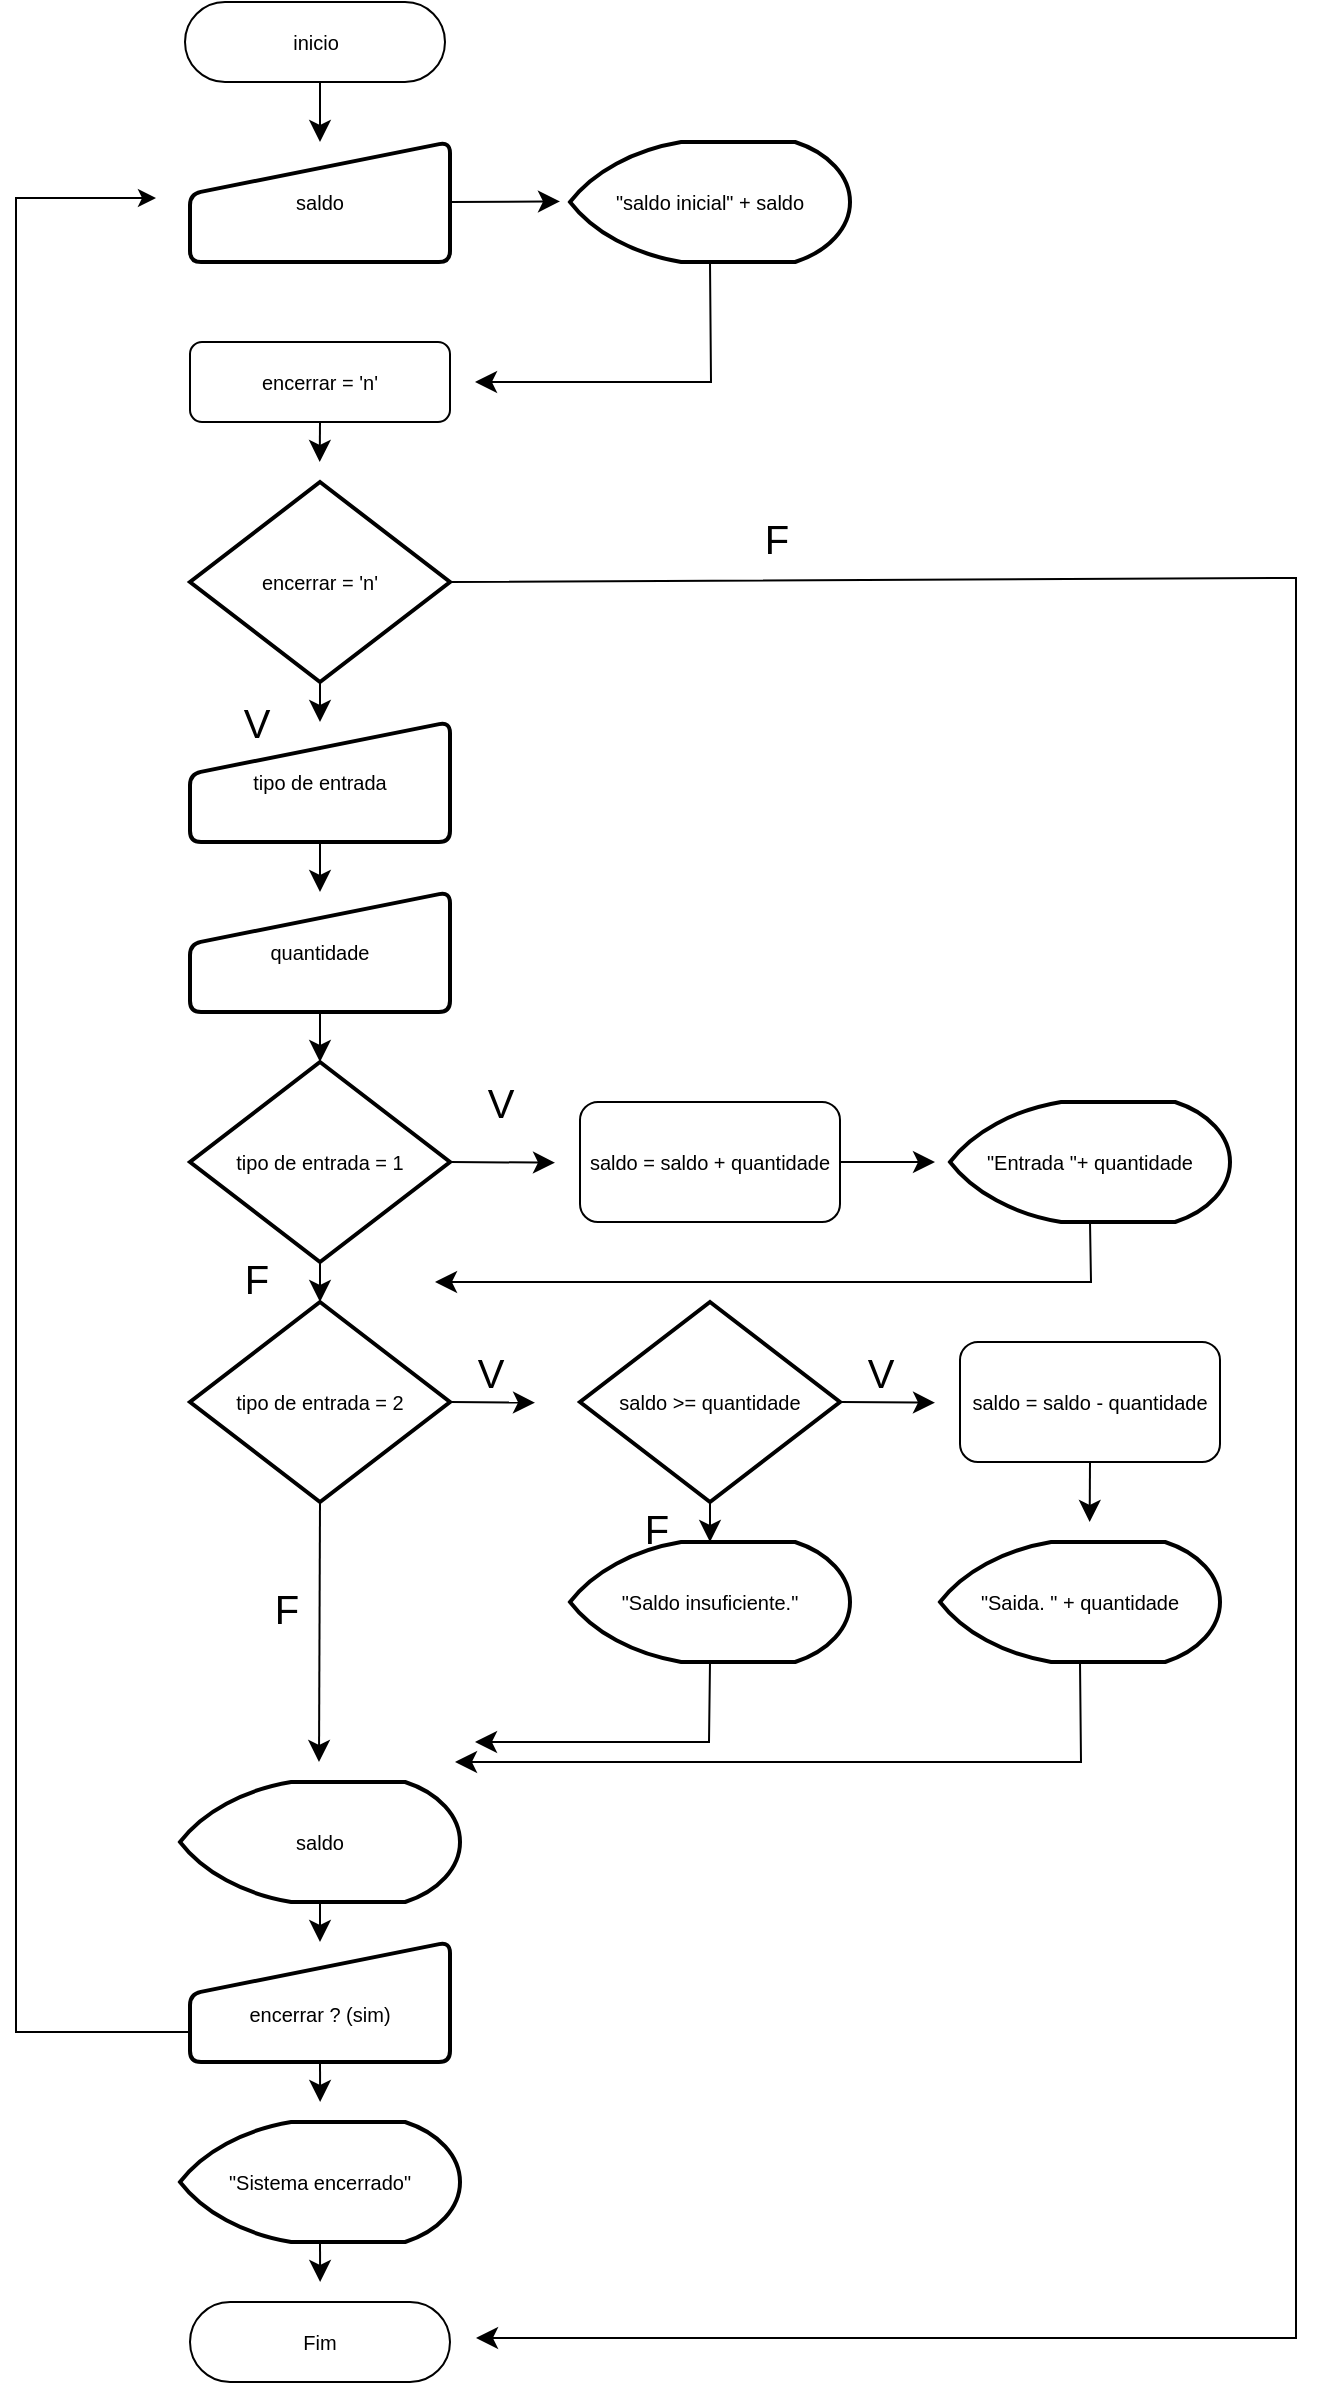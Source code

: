 <mxfile version="21.1.9" type="github">
  <diagram id="C5RBs43oDa-KdzZeNtuy" name="Page-1">
    <mxGraphModel dx="682" dy="1024" grid="1" gridSize="10" guides="1" tooltips="1" connect="1" arrows="1" fold="1" page="1" pageScale="1" pageWidth="1169" pageHeight="1654" math="0" shadow="0">
      <root>
        <mxCell id="WIyWlLk6GJQsqaUBKTNV-0" />
        <mxCell id="WIyWlLk6GJQsqaUBKTNV-1" parent="WIyWlLk6GJQsqaUBKTNV-0" />
        <mxCell id="l4MeUPe-E6fuii-WkGhB-19" style="edgeStyle=none;curved=1;rounded=0;orthogonalLoop=1;jettySize=auto;html=1;exitX=0.5;exitY=1;exitDx=0;exitDy=0;entryX=0.5;entryY=0;entryDx=0;entryDy=0;fontSize=12;startSize=8;endSize=8;labelBackgroundColor=none;fontColor=default;" parent="WIyWlLk6GJQsqaUBKTNV-1" target="l4MeUPe-E6fuii-WkGhB-2" edge="1">
          <mxGeometry relative="1" as="geometry">
            <mxPoint x="392" y="272" as="sourcePoint" />
          </mxGeometry>
        </mxCell>
        <mxCell id="l4MeUPe-E6fuii-WkGhB-0" value="inicio" style="rounded=1;whiteSpace=wrap;html=1;fontSize=10;arcSize=50;labelBackgroundColor=none;" parent="WIyWlLk6GJQsqaUBKTNV-1" vertex="1">
          <mxGeometry x="324.5" y="232" width="130" height="40" as="geometry" />
        </mxCell>
        <mxCell id="l4MeUPe-E6fuii-WkGhB-21" style="edgeStyle=none;curved=1;rounded=0;orthogonalLoop=1;jettySize=auto;html=1;exitX=0.5;exitY=1;exitDx=0;exitDy=0;fontSize=12;startSize=8;endSize=8;labelBackgroundColor=none;fontColor=default;" parent="WIyWlLk6GJQsqaUBKTNV-1" source="l4MeUPe-E6fuii-WkGhB-1" edge="1">
          <mxGeometry relative="1" as="geometry">
            <mxPoint x="391.857" y="462" as="targetPoint" />
          </mxGeometry>
        </mxCell>
        <mxCell id="l4MeUPe-E6fuii-WkGhB-1" value="encerrar = &#39;n&#39;" style="rounded=1;whiteSpace=wrap;html=1;fontSize=10;labelBackgroundColor=none;" parent="WIyWlLk6GJQsqaUBKTNV-1" vertex="1">
          <mxGeometry x="327" y="402" width="130" height="40" as="geometry" />
        </mxCell>
        <mxCell id="l4MeUPe-E6fuii-WkGhB-20" style="edgeStyle=none;curved=1;rounded=0;orthogonalLoop=1;jettySize=auto;html=1;exitX=1;exitY=0.5;exitDx=0;exitDy=0;fontSize=12;startSize=8;endSize=8;labelBackgroundColor=none;fontColor=default;" parent="WIyWlLk6GJQsqaUBKTNV-1" source="l4MeUPe-E6fuii-WkGhB-2" edge="1">
          <mxGeometry relative="1" as="geometry">
            <mxPoint x="512.0" y="331.714" as="targetPoint" />
          </mxGeometry>
        </mxCell>
        <mxCell id="l4MeUPe-E6fuii-WkGhB-2" value="saldo" style="html=1;strokeWidth=2;shape=manualInput;whiteSpace=wrap;rounded=1;size=26;arcSize=11;fontSize=10;labelBackgroundColor=none;" parent="WIyWlLk6GJQsqaUBKTNV-1" vertex="1">
          <mxGeometry x="327" y="302" width="130" height="60" as="geometry" />
        </mxCell>
        <mxCell id="l4MeUPe-E6fuii-WkGhB-53" style="edgeStyle=none;rounded=0;orthogonalLoop=1;jettySize=auto;html=1;exitX=0.5;exitY=1;exitDx=0;exitDy=0;exitPerimeter=0;fontSize=12;startSize=8;endSize=8;" parent="WIyWlLk6GJQsqaUBKTNV-1" source="l4MeUPe-E6fuii-WkGhB-3" edge="1">
          <mxGeometry relative="1" as="geometry">
            <mxPoint x="469.5" y="422" as="targetPoint" />
            <Array as="points">
              <mxPoint x="587.5" y="422" />
            </Array>
          </mxGeometry>
        </mxCell>
        <mxCell id="l4MeUPe-E6fuii-WkGhB-3" value="&quot;saldo inicial&quot; + saldo" style="strokeWidth=2;html=1;shape=mxgraph.flowchart.display;whiteSpace=wrap;fontSize=10;labelBackgroundColor=none;" parent="WIyWlLk6GJQsqaUBKTNV-1" vertex="1">
          <mxGeometry x="517" y="302" width="140" height="60" as="geometry" />
        </mxCell>
        <mxCell id="l4MeUPe-E6fuii-WkGhB-22" style="edgeStyle=none;curved=1;rounded=0;orthogonalLoop=1;jettySize=auto;html=1;exitX=0.5;exitY=1;exitDx=0;exitDy=0;exitPerimeter=0;entryX=0.5;entryY=0;entryDx=0;entryDy=0;fontSize=12;startSize=8;endSize=8;labelBackgroundColor=none;fontColor=default;" parent="WIyWlLk6GJQsqaUBKTNV-1" source="l4MeUPe-E6fuii-WkGhB-4" target="l4MeUPe-E6fuii-WkGhB-5" edge="1">
          <mxGeometry relative="1" as="geometry" />
        </mxCell>
        <mxCell id="l4MeUPe-E6fuii-WkGhB-54" style="edgeStyle=none;rounded=0;orthogonalLoop=1;jettySize=auto;html=1;exitX=1;exitY=0.5;exitDx=0;exitDy=0;exitPerimeter=0;fontSize=12;startSize=8;endSize=8;" parent="WIyWlLk6GJQsqaUBKTNV-1" source="l4MeUPe-E6fuii-WkGhB-4" edge="1">
          <mxGeometry relative="1" as="geometry">
            <mxPoint x="470" y="1400" as="targetPoint" />
            <Array as="points">
              <mxPoint x="880" y="520" />
              <mxPoint x="880" y="1400" />
            </Array>
          </mxGeometry>
        </mxCell>
        <mxCell id="l4MeUPe-E6fuii-WkGhB-4" value="encerrar = &#39;n&#39;" style="strokeWidth=2;html=1;shape=mxgraph.flowchart.decision;whiteSpace=wrap;fontSize=10;labelBackgroundColor=none;" parent="WIyWlLk6GJQsqaUBKTNV-1" vertex="1">
          <mxGeometry x="327" y="472" width="130" height="100" as="geometry" />
        </mxCell>
        <mxCell id="l4MeUPe-E6fuii-WkGhB-23" style="edgeStyle=none;curved=1;rounded=0;orthogonalLoop=1;jettySize=auto;html=1;exitX=0.5;exitY=1;exitDx=0;exitDy=0;entryX=0.5;entryY=0;entryDx=0;entryDy=0;fontSize=12;startSize=8;endSize=8;labelBackgroundColor=none;fontColor=default;" parent="WIyWlLk6GJQsqaUBKTNV-1" source="l4MeUPe-E6fuii-WkGhB-5" target="l4MeUPe-E6fuii-WkGhB-6" edge="1">
          <mxGeometry relative="1" as="geometry" />
        </mxCell>
        <mxCell id="l4MeUPe-E6fuii-WkGhB-5" value="tipo de entrada" style="html=1;strokeWidth=2;shape=manualInput;whiteSpace=wrap;rounded=1;size=26;arcSize=11;fontSize=10;labelBackgroundColor=none;" parent="WIyWlLk6GJQsqaUBKTNV-1" vertex="1">
          <mxGeometry x="327" y="592" width="130" height="60" as="geometry" />
        </mxCell>
        <mxCell id="l4MeUPe-E6fuii-WkGhB-24" style="edgeStyle=none;curved=1;rounded=0;orthogonalLoop=1;jettySize=auto;html=1;exitX=0.5;exitY=1;exitDx=0;exitDy=0;fontSize=12;startSize=8;endSize=8;entryX=0.5;entryY=0;entryDx=0;entryDy=0;entryPerimeter=0;labelBackgroundColor=none;fontColor=default;" parent="WIyWlLk6GJQsqaUBKTNV-1" source="l4MeUPe-E6fuii-WkGhB-6" target="l4MeUPe-E6fuii-WkGhB-7" edge="1">
          <mxGeometry relative="1" as="geometry">
            <mxPoint x="394.5" y="752" as="targetPoint" />
          </mxGeometry>
        </mxCell>
        <mxCell id="l4MeUPe-E6fuii-WkGhB-6" value="quantidade" style="html=1;strokeWidth=2;shape=manualInput;whiteSpace=wrap;rounded=1;size=26;arcSize=11;fontSize=10;labelBackgroundColor=none;" parent="WIyWlLk6GJQsqaUBKTNV-1" vertex="1">
          <mxGeometry x="327" y="677" width="130" height="60" as="geometry" />
        </mxCell>
        <mxCell id="l4MeUPe-E6fuii-WkGhB-25" style="edgeStyle=none;curved=1;rounded=0;orthogonalLoop=1;jettySize=auto;html=1;exitX=0.5;exitY=1;exitDx=0;exitDy=0;exitPerimeter=0;entryX=0.5;entryY=0;entryDx=0;entryDy=0;entryPerimeter=0;fontSize=12;startSize=8;endSize=8;labelBackgroundColor=none;fontColor=default;" parent="WIyWlLk6GJQsqaUBKTNV-1" source="l4MeUPe-E6fuii-WkGhB-7" target="l4MeUPe-E6fuii-WkGhB-10" edge="1">
          <mxGeometry relative="1" as="geometry" />
        </mxCell>
        <mxCell id="l4MeUPe-E6fuii-WkGhB-27" style="edgeStyle=none;curved=1;rounded=0;orthogonalLoop=1;jettySize=auto;html=1;exitX=1;exitY=0.5;exitDx=0;exitDy=0;exitPerimeter=0;fontSize=12;startSize=8;endSize=8;labelBackgroundColor=none;fontColor=default;" parent="WIyWlLk6GJQsqaUBKTNV-1" source="l4MeUPe-E6fuii-WkGhB-7" edge="1">
          <mxGeometry relative="1" as="geometry">
            <mxPoint x="509.5" y="812.333" as="targetPoint" />
          </mxGeometry>
        </mxCell>
        <mxCell id="l4MeUPe-E6fuii-WkGhB-7" value="&lt;font style=&quot;font-size: 10px;&quot;&gt;tipo de entrada = 1&lt;/font&gt;" style="strokeWidth=2;html=1;shape=mxgraph.flowchart.decision;whiteSpace=wrap;fontSize=10;labelBackgroundColor=none;" parent="WIyWlLk6GJQsqaUBKTNV-1" vertex="1">
          <mxGeometry x="327" y="762" width="130" height="100" as="geometry" />
        </mxCell>
        <mxCell id="l4MeUPe-E6fuii-WkGhB-28" style="edgeStyle=none;curved=1;rounded=0;orthogonalLoop=1;jettySize=auto;html=1;fontSize=12;startSize=8;endSize=8;labelBackgroundColor=none;fontColor=default;" parent="WIyWlLk6GJQsqaUBKTNV-1" source="l4MeUPe-E6fuii-WkGhB-8" edge="1">
          <mxGeometry relative="1" as="geometry">
            <mxPoint x="699.5" y="812" as="targetPoint" />
          </mxGeometry>
        </mxCell>
        <mxCell id="l4MeUPe-E6fuii-WkGhB-8" value="saldo = saldo + quantidade" style="rounded=1;whiteSpace=wrap;html=1;fontSize=10;labelBackgroundColor=none;" parent="WIyWlLk6GJQsqaUBKTNV-1" vertex="1">
          <mxGeometry x="522" y="782" width="130" height="60" as="geometry" />
        </mxCell>
        <mxCell id="l4MeUPe-E6fuii-WkGhB-37" style="edgeStyle=none;rounded=0;orthogonalLoop=1;jettySize=auto;html=1;exitX=0.5;exitY=1;exitDx=0;exitDy=0;exitPerimeter=0;fontSize=12;startSize=8;endSize=8;" parent="WIyWlLk6GJQsqaUBKTNV-1" source="l4MeUPe-E6fuii-WkGhB-9" edge="1">
          <mxGeometry relative="1" as="geometry">
            <mxPoint x="449.5" y="872" as="targetPoint" />
            <Array as="points">
              <mxPoint x="777.5" y="872" />
            </Array>
          </mxGeometry>
        </mxCell>
        <mxCell id="l4MeUPe-E6fuii-WkGhB-9" value="&quot;Entrada &quot;+ quantidade" style="strokeWidth=2;html=1;shape=mxgraph.flowchart.display;whiteSpace=wrap;fontSize=10;labelBackgroundColor=none;" parent="WIyWlLk6GJQsqaUBKTNV-1" vertex="1">
          <mxGeometry x="707" y="782" width="140" height="60" as="geometry" />
        </mxCell>
        <mxCell id="l4MeUPe-E6fuii-WkGhB-38" style="edgeStyle=none;curved=1;rounded=0;orthogonalLoop=1;jettySize=auto;html=1;exitX=1;exitY=0.5;exitDx=0;exitDy=0;exitPerimeter=0;fontSize=12;startSize=8;endSize=8;" parent="WIyWlLk6GJQsqaUBKTNV-1" source="l4MeUPe-E6fuii-WkGhB-10" edge="1">
          <mxGeometry relative="1" as="geometry">
            <mxPoint x="499.5" y="932.333" as="targetPoint" />
          </mxGeometry>
        </mxCell>
        <mxCell id="l4MeUPe-E6fuii-WkGhB-42" style="edgeStyle=none;curved=1;rounded=0;orthogonalLoop=1;jettySize=auto;html=1;exitX=0.5;exitY=1;exitDx=0;exitDy=0;exitPerimeter=0;fontSize=12;startSize=8;endSize=8;" parent="WIyWlLk6GJQsqaUBKTNV-1" source="l4MeUPe-E6fuii-WkGhB-10" edge="1">
          <mxGeometry relative="1" as="geometry">
            <mxPoint x="391.5" y="1112" as="targetPoint" />
          </mxGeometry>
        </mxCell>
        <mxCell id="l4MeUPe-E6fuii-WkGhB-10" value="&lt;font style=&quot;font-size: 10px;&quot;&gt;tipo de entrada = 2&lt;/font&gt;" style="strokeWidth=2;html=1;shape=mxgraph.flowchart.decision;whiteSpace=wrap;fontSize=10;labelBackgroundColor=none;" parent="WIyWlLk6GJQsqaUBKTNV-1" vertex="1">
          <mxGeometry x="327" y="882" width="130" height="100" as="geometry" />
        </mxCell>
        <mxCell id="l4MeUPe-E6fuii-WkGhB-39" style="edgeStyle=none;curved=1;rounded=0;orthogonalLoop=1;jettySize=auto;html=1;exitX=1;exitY=0.5;exitDx=0;exitDy=0;exitPerimeter=0;fontSize=12;startSize=8;endSize=8;" parent="WIyWlLk6GJQsqaUBKTNV-1" source="l4MeUPe-E6fuii-WkGhB-11" edge="1">
          <mxGeometry relative="1" as="geometry">
            <mxPoint x="699.5" y="932.333" as="targetPoint" />
          </mxGeometry>
        </mxCell>
        <mxCell id="l4MeUPe-E6fuii-WkGhB-40" style="edgeStyle=none;curved=1;rounded=0;orthogonalLoop=1;jettySize=auto;html=1;exitX=0.5;exitY=1;exitDx=0;exitDy=0;exitPerimeter=0;entryX=0.5;entryY=0;entryDx=0;entryDy=0;entryPerimeter=0;fontSize=12;startSize=8;endSize=8;" parent="WIyWlLk6GJQsqaUBKTNV-1" source="l4MeUPe-E6fuii-WkGhB-11" target="l4MeUPe-E6fuii-WkGhB-13" edge="1">
          <mxGeometry relative="1" as="geometry" />
        </mxCell>
        <mxCell id="l4MeUPe-E6fuii-WkGhB-11" value="&lt;font style=&quot;font-size: 10px;&quot;&gt;saldo &amp;gt;= quantidade&lt;/font&gt;" style="strokeWidth=2;html=1;shape=mxgraph.flowchart.decision;whiteSpace=wrap;fontSize=10;labelBackgroundColor=none;" parent="WIyWlLk6GJQsqaUBKTNV-1" vertex="1">
          <mxGeometry x="522" y="882" width="130" height="100" as="geometry" />
        </mxCell>
        <mxCell id="l4MeUPe-E6fuii-WkGhB-41" style="edgeStyle=none;curved=1;rounded=0;orthogonalLoop=1;jettySize=auto;html=1;exitX=0.5;exitY=1;exitDx=0;exitDy=0;fontSize=12;startSize=8;endSize=8;" parent="WIyWlLk6GJQsqaUBKTNV-1" source="l4MeUPe-E6fuii-WkGhB-12" edge="1">
          <mxGeometry relative="1" as="geometry">
            <mxPoint x="776.833" y="992" as="targetPoint" />
          </mxGeometry>
        </mxCell>
        <mxCell id="l4MeUPe-E6fuii-WkGhB-12" value="saldo = saldo - quantidade" style="rounded=1;whiteSpace=wrap;html=1;fontSize=10;labelBackgroundColor=none;" parent="WIyWlLk6GJQsqaUBKTNV-1" vertex="1">
          <mxGeometry x="712" y="902" width="130" height="60" as="geometry" />
        </mxCell>
        <mxCell id="l4MeUPe-E6fuii-WkGhB-47" style="edgeStyle=none;rounded=0;orthogonalLoop=1;jettySize=auto;html=1;exitX=0.5;exitY=1;exitDx=0;exitDy=0;exitPerimeter=0;fontSize=12;startSize=8;endSize=8;" parent="WIyWlLk6GJQsqaUBKTNV-1" source="l4MeUPe-E6fuii-WkGhB-13" edge="1">
          <mxGeometry relative="1" as="geometry">
            <mxPoint x="469.5" y="1102" as="targetPoint" />
            <Array as="points">
              <mxPoint x="586.5" y="1102" />
            </Array>
          </mxGeometry>
        </mxCell>
        <mxCell id="l4MeUPe-E6fuii-WkGhB-13" value="&quot;Saldo insuficiente.&quot;" style="strokeWidth=2;html=1;shape=mxgraph.flowchart.display;whiteSpace=wrap;fontSize=10;labelBackgroundColor=none;" parent="WIyWlLk6GJQsqaUBKTNV-1" vertex="1">
          <mxGeometry x="517" y="1002" width="140" height="60" as="geometry" />
        </mxCell>
        <mxCell id="l4MeUPe-E6fuii-WkGhB-48" style="edgeStyle=none;rounded=0;orthogonalLoop=1;jettySize=auto;html=1;exitX=0.5;exitY=1;exitDx=0;exitDy=0;exitPerimeter=0;fontSize=12;startSize=8;endSize=8;" parent="WIyWlLk6GJQsqaUBKTNV-1" source="l4MeUPe-E6fuii-WkGhB-14" edge="1">
          <mxGeometry relative="1" as="geometry">
            <mxPoint x="459.5" y="1112" as="targetPoint" />
            <Array as="points">
              <mxPoint x="772.5" y="1112" />
            </Array>
          </mxGeometry>
        </mxCell>
        <mxCell id="l4MeUPe-E6fuii-WkGhB-14" value="&quot;Saida. &quot; + quantidade" style="strokeWidth=2;html=1;shape=mxgraph.flowchart.display;whiteSpace=wrap;fontSize=10;labelBackgroundColor=none;" parent="WIyWlLk6GJQsqaUBKTNV-1" vertex="1">
          <mxGeometry x="702" y="1002" width="140" height="60" as="geometry" />
        </mxCell>
        <mxCell id="l4MeUPe-E6fuii-WkGhB-49" style="edgeStyle=none;curved=1;rounded=0;orthogonalLoop=1;jettySize=auto;html=1;exitX=0.5;exitY=1;exitDx=0;exitDy=0;exitPerimeter=0;entryX=0.5;entryY=0;entryDx=0;entryDy=0;fontSize=12;startSize=8;endSize=8;" parent="WIyWlLk6GJQsqaUBKTNV-1" source="l4MeUPe-E6fuii-WkGhB-15" target="l4MeUPe-E6fuii-WkGhB-16" edge="1">
          <mxGeometry relative="1" as="geometry" />
        </mxCell>
        <mxCell id="l4MeUPe-E6fuii-WkGhB-15" value="saldo" style="strokeWidth=2;html=1;shape=mxgraph.flowchart.display;whiteSpace=wrap;fontSize=10;labelBackgroundColor=none;" parent="WIyWlLk6GJQsqaUBKTNV-1" vertex="1">
          <mxGeometry x="322" y="1122" width="140" height="60" as="geometry" />
        </mxCell>
        <mxCell id="l4MeUPe-E6fuii-WkGhB-52" style="edgeStyle=none;curved=1;rounded=0;orthogonalLoop=1;jettySize=auto;html=1;exitX=0.5;exitY=1;exitDx=0;exitDy=0;fontSize=12;startSize=8;endSize=8;" parent="WIyWlLk6GJQsqaUBKTNV-1" source="l4MeUPe-E6fuii-WkGhB-16" edge="1">
          <mxGeometry relative="1" as="geometry">
            <mxPoint x="392.071" y="1282.0" as="targetPoint" />
          </mxGeometry>
        </mxCell>
        <mxCell id="VbCrSWFkhAf0VAmFaS67-0" style="rounded=0;orthogonalLoop=1;jettySize=auto;html=1;exitX=0;exitY=0.75;exitDx=0;exitDy=0;" edge="1" parent="WIyWlLk6GJQsqaUBKTNV-1" source="l4MeUPe-E6fuii-WkGhB-16">
          <mxGeometry relative="1" as="geometry">
            <mxPoint x="310" y="330" as="targetPoint" />
            <Array as="points">
              <mxPoint x="240" y="1247" />
              <mxPoint x="240" y="330" />
            </Array>
          </mxGeometry>
        </mxCell>
        <mxCell id="l4MeUPe-E6fuii-WkGhB-16" value="&lt;br&gt;encerrar ? (sim)" style="html=1;strokeWidth=2;shape=manualInput;whiteSpace=wrap;rounded=1;size=26;arcSize=11;fontSize=10;labelBackgroundColor=none;" parent="WIyWlLk6GJQsqaUBKTNV-1" vertex="1">
          <mxGeometry x="327" y="1202" width="130" height="60" as="geometry" />
        </mxCell>
        <mxCell id="l4MeUPe-E6fuii-WkGhB-51" style="edgeStyle=none;curved=1;rounded=0;orthogonalLoop=1;jettySize=auto;html=1;exitX=0.5;exitY=1;exitDx=0;exitDy=0;exitPerimeter=0;fontSize=12;startSize=8;endSize=8;" parent="WIyWlLk6GJQsqaUBKTNV-1" source="l4MeUPe-E6fuii-WkGhB-17" edge="1">
          <mxGeometry relative="1" as="geometry">
            <mxPoint x="392.071" y="1372.0" as="targetPoint" />
          </mxGeometry>
        </mxCell>
        <mxCell id="l4MeUPe-E6fuii-WkGhB-17" value="&quot;Sistema encerrado&quot;" style="strokeWidth=2;html=1;shape=mxgraph.flowchart.display;whiteSpace=wrap;fontSize=10;labelBackgroundColor=none;" parent="WIyWlLk6GJQsqaUBKTNV-1" vertex="1">
          <mxGeometry x="322" y="1292" width="140" height="60" as="geometry" />
        </mxCell>
        <mxCell id="l4MeUPe-E6fuii-WkGhB-18" value="Fim" style="rounded=1;whiteSpace=wrap;html=1;fontSize=10;arcSize=50;labelBackgroundColor=none;" parent="WIyWlLk6GJQsqaUBKTNV-1" vertex="1">
          <mxGeometry x="327" y="1382" width="130" height="40" as="geometry" />
        </mxCell>
        <mxCell id="VbCrSWFkhAf0VAmFaS67-1" value="V" style="text;html=1;align=center;verticalAlign=middle;resizable=0;points=[];autosize=1;strokeColor=none;fillColor=none;fontSize=20;" vertex="1" parent="WIyWlLk6GJQsqaUBKTNV-1">
          <mxGeometry x="457" y="897" width="40" height="40" as="geometry" />
        </mxCell>
        <mxCell id="VbCrSWFkhAf0VAmFaS67-2" value="F" style="text;html=1;align=center;verticalAlign=middle;resizable=0;points=[];autosize=1;strokeColor=none;fillColor=none;fontSize=20;" vertex="1" parent="WIyWlLk6GJQsqaUBKTNV-1">
          <mxGeometry x="355" y="1015" width="40" height="40" as="geometry" />
        </mxCell>
        <mxCell id="VbCrSWFkhAf0VAmFaS67-4" value="V" style="text;html=1;align=center;verticalAlign=middle;resizable=0;points=[];autosize=1;strokeColor=none;fillColor=none;fontSize=20;" vertex="1" parent="WIyWlLk6GJQsqaUBKTNV-1">
          <mxGeometry x="652" y="897" width="40" height="40" as="geometry" />
        </mxCell>
        <mxCell id="VbCrSWFkhAf0VAmFaS67-5" value="F" style="text;html=1;align=center;verticalAlign=middle;resizable=0;points=[];autosize=1;strokeColor=none;fillColor=none;fontSize=20;" vertex="1" parent="WIyWlLk6GJQsqaUBKTNV-1">
          <mxGeometry x="540" y="975" width="40" height="40" as="geometry" />
        </mxCell>
        <mxCell id="VbCrSWFkhAf0VAmFaS67-6" value="F" style="text;html=1;align=center;verticalAlign=middle;resizable=0;points=[];autosize=1;strokeColor=none;fillColor=none;fontSize=20;" vertex="1" parent="WIyWlLk6GJQsqaUBKTNV-1">
          <mxGeometry x="340" y="850" width="40" height="40" as="geometry" />
        </mxCell>
        <mxCell id="VbCrSWFkhAf0VAmFaS67-7" value="V" style="text;html=1;align=center;verticalAlign=middle;resizable=0;points=[];autosize=1;strokeColor=none;fillColor=none;fontSize=20;" vertex="1" parent="WIyWlLk6GJQsqaUBKTNV-1">
          <mxGeometry x="462" y="762" width="40" height="40" as="geometry" />
        </mxCell>
        <mxCell id="VbCrSWFkhAf0VAmFaS67-8" value="F" style="text;html=1;align=center;verticalAlign=middle;resizable=0;points=[];autosize=1;strokeColor=none;fillColor=none;fontSize=20;" vertex="1" parent="WIyWlLk6GJQsqaUBKTNV-1">
          <mxGeometry x="600" y="480" width="40" height="40" as="geometry" />
        </mxCell>
        <mxCell id="VbCrSWFkhAf0VAmFaS67-9" value="V" style="text;html=1;align=center;verticalAlign=middle;resizable=0;points=[];autosize=1;strokeColor=none;fillColor=none;fontSize=20;" vertex="1" parent="WIyWlLk6GJQsqaUBKTNV-1">
          <mxGeometry x="340" y="572" width="40" height="40" as="geometry" />
        </mxCell>
      </root>
    </mxGraphModel>
  </diagram>
</mxfile>
